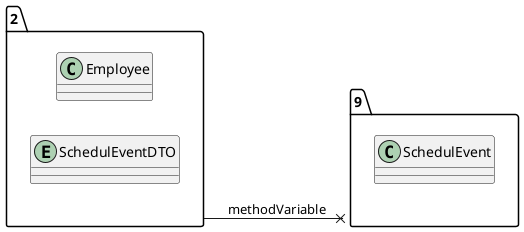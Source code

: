 @startuml 
allow_mixing
left to right direction
package "2"{
class Employee
entity SchedulEventDTO

}
package "9"{
class SchedulEvent

}
"2" --x "9":methodVariable
@enduml